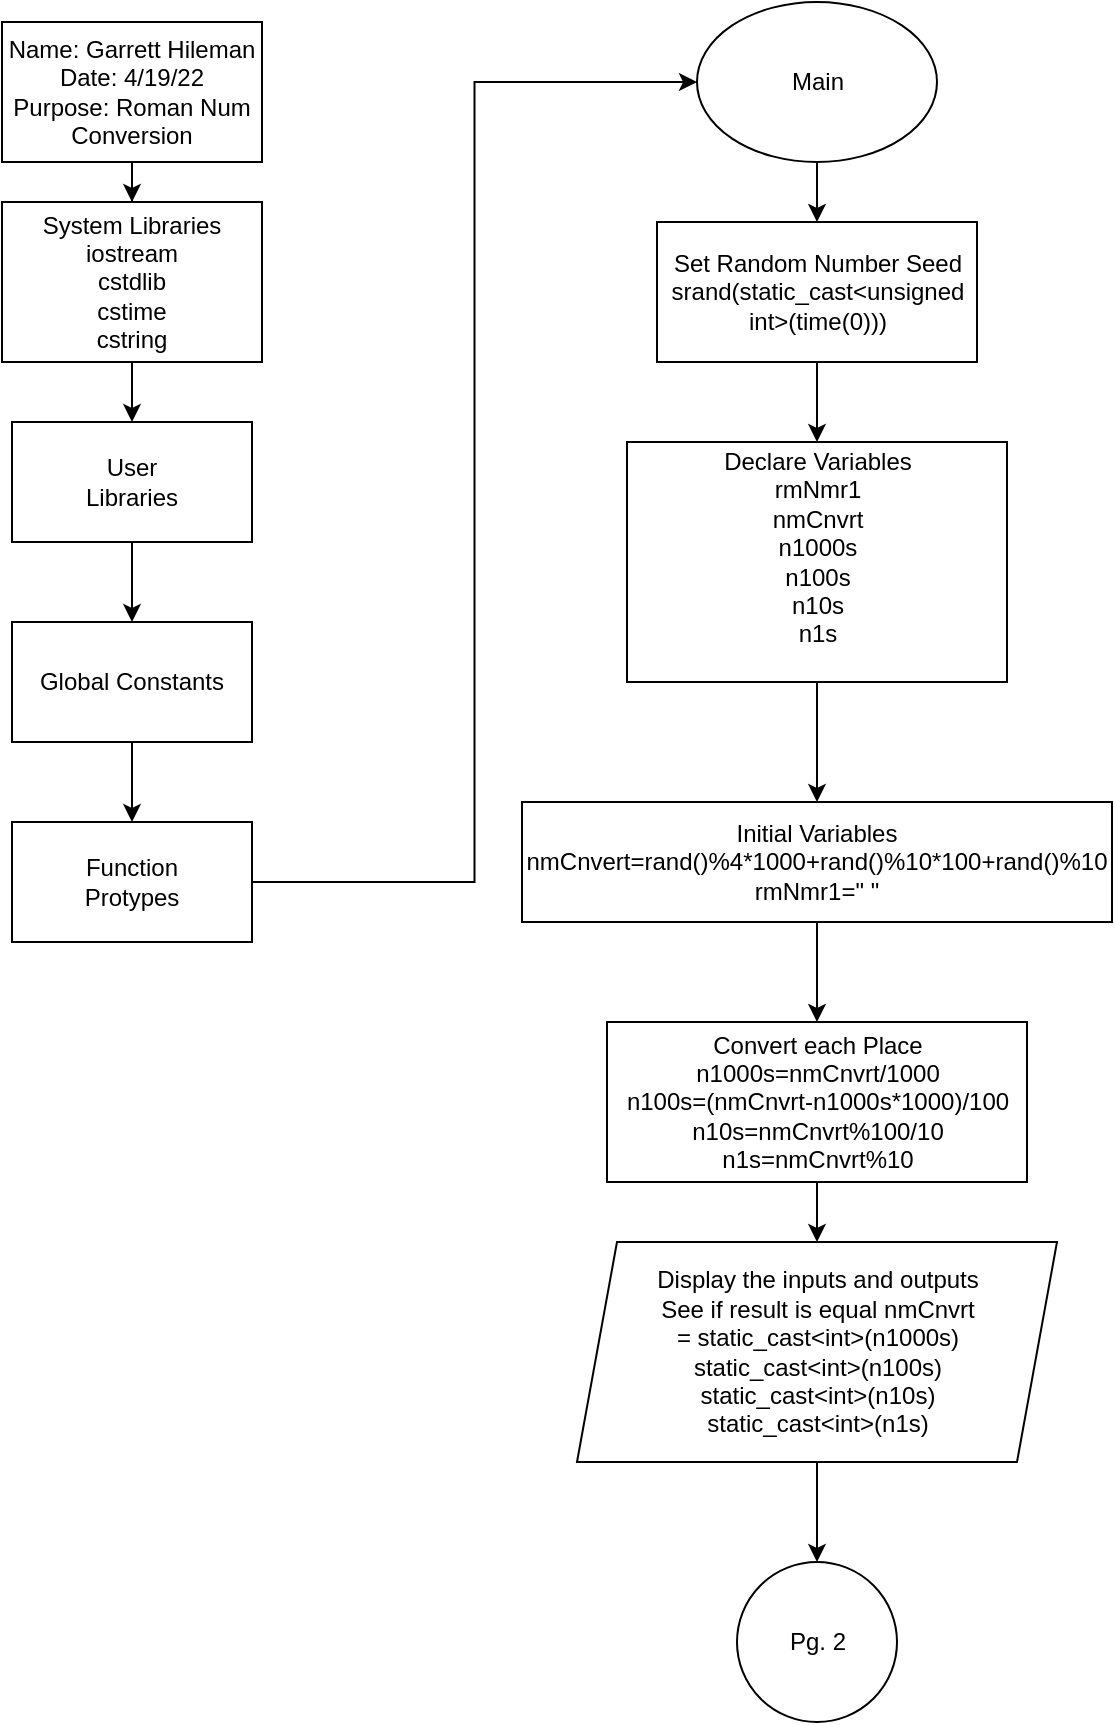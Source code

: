 <mxfile version="17.4.5" type="device" pages="2"><diagram id="8QaBeWsh0Ow3wW_N5G1R" name="Page-1"><mxGraphModel dx="590" dy="757" grid="1" gridSize="10" guides="1" tooltips="1" connect="1" arrows="1" fold="1" page="1" pageScale="1" pageWidth="850" pageHeight="1100" math="0" shadow="0"><root><mxCell id="0"/><mxCell id="1" parent="0"/><mxCell id="CcHosRqotESL2imrmO0--1" value="" style="edgeStyle=orthogonalEdgeStyle;rounded=0;orthogonalLoop=1;jettySize=auto;html=1;" edge="1" parent="1" source="CcHosRqotESL2imrmO0--2" target="CcHosRqotESL2imrmO0--4"><mxGeometry relative="1" as="geometry"/></mxCell><mxCell id="CcHosRqotESL2imrmO0--2" value="Name: Garrett Hileman&lt;br&gt;Date: 4/19/22&lt;br&gt;Purpose: Roman Num Conversion" style="rounded=0;whiteSpace=wrap;html=1;strokeColor=#000000;" vertex="1" parent="1"><mxGeometry x="30" y="30" width="130" height="70" as="geometry"/></mxCell><mxCell id="CcHosRqotESL2imrmO0--3" value="" style="edgeStyle=orthogonalEdgeStyle;rounded=0;orthogonalLoop=1;jettySize=auto;html=1;" edge="1" parent="1" source="CcHosRqotESL2imrmO0--4" target="CcHosRqotESL2imrmO0--6"><mxGeometry relative="1" as="geometry"/></mxCell><mxCell id="CcHosRqotESL2imrmO0--4" value="System Libraries&lt;br&gt;iostream&lt;br&gt;cstdlib&lt;br&gt;cstime&lt;br&gt;cstring" style="rounded=0;whiteSpace=wrap;html=1;strokeColor=#000000;" vertex="1" parent="1"><mxGeometry x="30" y="120" width="130" height="80" as="geometry"/></mxCell><mxCell id="CcHosRqotESL2imrmO0--5" value="" style="edgeStyle=orthogonalEdgeStyle;rounded=0;orthogonalLoop=1;jettySize=auto;html=1;" edge="1" parent="1" source="CcHosRqotESL2imrmO0--6" target="CcHosRqotESL2imrmO0--8"><mxGeometry relative="1" as="geometry"/></mxCell><mxCell id="CcHosRqotESL2imrmO0--6" value="User&lt;br&gt;Libraries" style="rounded=0;whiteSpace=wrap;html=1;strokeColor=#000000;" vertex="1" parent="1"><mxGeometry x="35" y="230" width="120" height="60" as="geometry"/></mxCell><mxCell id="CcHosRqotESL2imrmO0--7" value="" style="edgeStyle=orthogonalEdgeStyle;rounded=0;orthogonalLoop=1;jettySize=auto;html=1;" edge="1" parent="1" source="CcHosRqotESL2imrmO0--8" target="CcHosRqotESL2imrmO0--10"><mxGeometry relative="1" as="geometry"/></mxCell><mxCell id="CcHosRqotESL2imrmO0--8" value="Global Constants" style="rounded=0;whiteSpace=wrap;html=1;strokeColor=#000000;" vertex="1" parent="1"><mxGeometry x="35" y="330" width="120" height="60" as="geometry"/></mxCell><mxCell id="CcHosRqotESL2imrmO0--9" value="" style="edgeStyle=orthogonalEdgeStyle;rounded=0;orthogonalLoop=1;jettySize=auto;html=1;entryX=0;entryY=0.5;entryDx=0;entryDy=0;" edge="1" parent="1" source="CcHosRqotESL2imrmO0--10" target="CcHosRqotESL2imrmO0--12"><mxGeometry relative="1" as="geometry"><mxPoint x="90" y="570" as="targetPoint"/></mxGeometry></mxCell><mxCell id="CcHosRqotESL2imrmO0--10" value="Function&lt;br&gt;Protypes" style="rounded=0;whiteSpace=wrap;html=1;strokeColor=#000000;" vertex="1" parent="1"><mxGeometry x="35" y="430" width="120" height="60" as="geometry"/></mxCell><mxCell id="CcHosRqotESL2imrmO0--11" value="" style="edgeStyle=orthogonalEdgeStyle;rounded=0;orthogonalLoop=1;jettySize=auto;html=1;" edge="1" parent="1" source="CcHosRqotESL2imrmO0--12" target="CcHosRqotESL2imrmO0--14"><mxGeometry relative="1" as="geometry"/></mxCell><mxCell id="CcHosRqotESL2imrmO0--12" value="Main" style="ellipse;whiteSpace=wrap;html=1;strokeColor=#000000;" vertex="1" parent="1"><mxGeometry x="377.5" y="20" width="120" height="80" as="geometry"/></mxCell><mxCell id="CcHosRqotESL2imrmO0--13" value="" style="edgeStyle=orthogonalEdgeStyle;rounded=0;orthogonalLoop=1;jettySize=auto;html=1;" edge="1" parent="1" source="CcHosRqotESL2imrmO0--14" target="CcHosRqotESL2imrmO0--16"><mxGeometry relative="1" as="geometry"/></mxCell><mxCell id="CcHosRqotESL2imrmO0--14" value="Set Random Number Seed&lt;br&gt;srand(static_cast&amp;lt;unsigned int&amp;gt;(time(0)))" style="rounded=0;whiteSpace=wrap;html=1;strokeColor=#000000;" vertex="1" parent="1"><mxGeometry x="357.5" y="130" width="160" height="70" as="geometry"/></mxCell><mxCell id="CcHosRqotESL2imrmO0--15" value="" style="edgeStyle=orthogonalEdgeStyle;rounded=0;orthogonalLoop=1;jettySize=auto;html=1;" edge="1" parent="1" source="CcHosRqotESL2imrmO0--16" target="CcHosRqotESL2imrmO0--18"><mxGeometry relative="1" as="geometry"/></mxCell><mxCell id="CcHosRqotESL2imrmO0--16" value="Declare&amp;nbsp;Variables&lt;br&gt;rmNmr1&lt;br&gt;nmCnvrt &lt;br&gt;n1000s&lt;br&gt;n100s&lt;br&gt;n10s&lt;br&gt;n1s&lt;br&gt;&lt;font color=&quot;#c9d1d9&quot;&gt;&lt;span style=&quot;background-color: rgb(13 , 17 , 23)&quot;&gt;&lt;br&gt;&lt;/span&gt;&lt;/font&gt;" style="rounded=0;whiteSpace=wrap;html=1;strokeColor=#000000;" vertex="1" parent="1"><mxGeometry x="342.5" y="240" width="190" height="120" as="geometry"/></mxCell><mxCell id="CcHosRqotESL2imrmO0--25" value="" style="edgeStyle=orthogonalEdgeStyle;rounded=0;orthogonalLoop=1;jettySize=auto;html=1;fontColor=#000000;" edge="1" parent="1" source="CcHosRqotESL2imrmO0--18" target="CcHosRqotESL2imrmO0--24"><mxGeometry relative="1" as="geometry"/></mxCell><mxCell id="CcHosRqotESL2imrmO0--18" value="Initial Variables&lt;br&gt;nmCnvert=rand()%4*1000+rand()%10*100+rand()%10&lt;br&gt;rmNmr1=&quot; &quot;" style="rounded=0;whiteSpace=wrap;html=1;strokeColor=#000000;" vertex="1" parent="1"><mxGeometry x="290" y="420" width="295" height="60" as="geometry"/></mxCell><mxCell id="qWGXAhNXDd7WyHxLqKK_-2" value="" style="edgeStyle=orthogonalEdgeStyle;rounded=0;orthogonalLoop=1;jettySize=auto;html=1;fontColor=#000000;" edge="1" parent="1" source="CcHosRqotESL2imrmO0--24" target="qWGXAhNXDd7WyHxLqKK_-1"><mxGeometry relative="1" as="geometry"/></mxCell><mxCell id="CcHosRqotESL2imrmO0--24" value="Convert each Place&lt;br&gt;n1000s=nmCnvrt/1000&lt;br&gt;n100s=(nmCnvrt-n1000s*1000)/100&lt;br&gt;n10s=nmCnvrt%100/10&lt;br&gt;n1s=nmCnvrt%10" style="rounded=0;whiteSpace=wrap;html=1;labelBackgroundColor=#FFFFFF;fontColor=#000000;" vertex="1" parent="1"><mxGeometry x="332.5" y="530" width="210" height="80" as="geometry"/></mxCell><mxCell id="CcHosRqotESL2imrmO0--28" value="Pg. 2" style="ellipse;whiteSpace=wrap;html=1;aspect=fixed;labelBackgroundColor=#FFFFFF;fontColor=#000000;" vertex="1" parent="1"><mxGeometry x="397.5" y="800" width="80" height="80" as="geometry"/></mxCell><mxCell id="qWGXAhNXDd7WyHxLqKK_-3" value="" style="edgeStyle=orthogonalEdgeStyle;rounded=0;orthogonalLoop=1;jettySize=auto;html=1;fontColor=#000000;" edge="1" parent="1" source="qWGXAhNXDd7WyHxLqKK_-1" target="CcHosRqotESL2imrmO0--28"><mxGeometry relative="1" as="geometry"/></mxCell><mxCell id="qWGXAhNXDd7WyHxLqKK_-1" value="Display the inputs and outputs&lt;br&gt;See if result is equal nmCnvrt&lt;br&gt;= static_cast&amp;lt;int&amp;gt;(n1000s)&lt;br&gt;static_cast&amp;lt;int&amp;gt;(n100s)&lt;br&gt;static_cast&amp;lt;int&amp;gt;(n10s)&lt;br&gt;static_cast&amp;lt;int&amp;gt;(n1s)" style="shape=parallelogram;perimeter=parallelogramPerimeter;whiteSpace=wrap;html=1;fixedSize=1;labelBackgroundColor=#FFFFFF;fontColor=#000000;" vertex="1" parent="1"><mxGeometry x="317.5" y="640" width="240" height="110" as="geometry"/></mxCell></root></mxGraphModel></diagram><diagram id="uDKJ4NCuRUUSNGdTN-P_" name="Page-2"><mxGraphModel dx="590" dy="757" grid="1" gridSize="10" guides="1" tooltips="1" connect="1" arrows="1" fold="1" page="1" pageScale="1" pageWidth="850" pageHeight="1100" math="0" shadow="0"><root><mxCell id="0"/><mxCell id="1" parent="0"/><mxCell id="gEjYMsD4ooxWXbqaM-dV-3" value="" style="edgeStyle=orthogonalEdgeStyle;rounded=0;orthogonalLoop=1;jettySize=auto;html=1;fontColor=#000000;" edge="1" parent="1" source="gEjYMsD4ooxWXbqaM-dV-1" target="gEjYMsD4ooxWXbqaM-dV-2"><mxGeometry relative="1" as="geometry"/></mxCell><mxCell id="gEjYMsD4ooxWXbqaM-dV-1" value="Pg.2" style="ellipse;whiteSpace=wrap;html=1;aspect=fixed;labelBackgroundColor=#FFFFFF;fontColor=#000000;" vertex="1" parent="1"><mxGeometry x="20" y="10" width="80" height="80" as="geometry"/></mxCell><mxCell id="RpuXrt63Sx8Xer1kfy8U-2" value="" style="edgeStyle=orthogonalEdgeStyle;rounded=0;orthogonalLoop=1;jettySize=auto;html=1;fontColor=#000000;" edge="1" parent="1" source="gEjYMsD4ooxWXbqaM-dV-2" target="RpuXrt63Sx8Xer1kfy8U-1"><mxGeometry relative="1" as="geometry"/></mxCell><mxCell id="gEjYMsD4ooxWXbqaM-dV-2" value="rmNmr1+=" style="rhombus;whiteSpace=wrap;html=1;labelBackgroundColor=#FFFFFF;fontColor=#000000;" vertex="1" parent="1"><mxGeometry x="20" y="120" width="80" height="80" as="geometry"/></mxCell><mxCell id="RpuXrt63Sx8Xer1kfy8U-4" value="" style="edgeStyle=orthogonalEdgeStyle;rounded=0;orthogonalLoop=1;jettySize=auto;html=1;fontColor=#000000;" edge="1" parent="1" source="RpuXrt63Sx8Xer1kfy8U-1" target="RpuXrt63Sx8Xer1kfy8U-3"><mxGeometry relative="1" as="geometry"/></mxCell><mxCell id="RpuXrt63Sx8Xer1kfy8U-1" value="rmNmr1+=" style="rhombus;whiteSpace=wrap;html=1;labelBackgroundColor=#FFFFFF;fontColor=#000000;" vertex="1" parent="1"><mxGeometry x="20" y="230" width="80" height="80" as="geometry"/></mxCell><mxCell id="NO9wVkLbA7wyFDCgDKdR-4" value="" style="edgeStyle=orthogonalEdgeStyle;rounded=0;orthogonalLoop=1;jettySize=auto;html=1;fontColor=#000000;" edge="1" parent="1" source="RpuXrt63Sx8Xer1kfy8U-3" target="NO9wVkLbA7wyFDCgDKdR-1"><mxGeometry relative="1" as="geometry"/></mxCell><mxCell id="RpuXrt63Sx8Xer1kfy8U-3" value="rmNmr1+=" style="rhombus;whiteSpace=wrap;html=1;labelBackgroundColor=#FFFFFF;fontColor=#000000;" vertex="1" parent="1"><mxGeometry x="20" y="340" width="80" height="80" as="geometry"/></mxCell><mxCell id="NO9wVkLbA7wyFDCgDKdR-1" value="M" style="shape=parallelogram;perimeter=parallelogramPerimeter;whiteSpace=wrap;html=1;fixedSize=1;labelBackgroundColor=#FFFFFF;fontColor=#000000;" vertex="1" parent="1"><mxGeometry x="140" y="310" width="120" height="60" as="geometry"/></mxCell></root></mxGraphModel></diagram></mxfile>